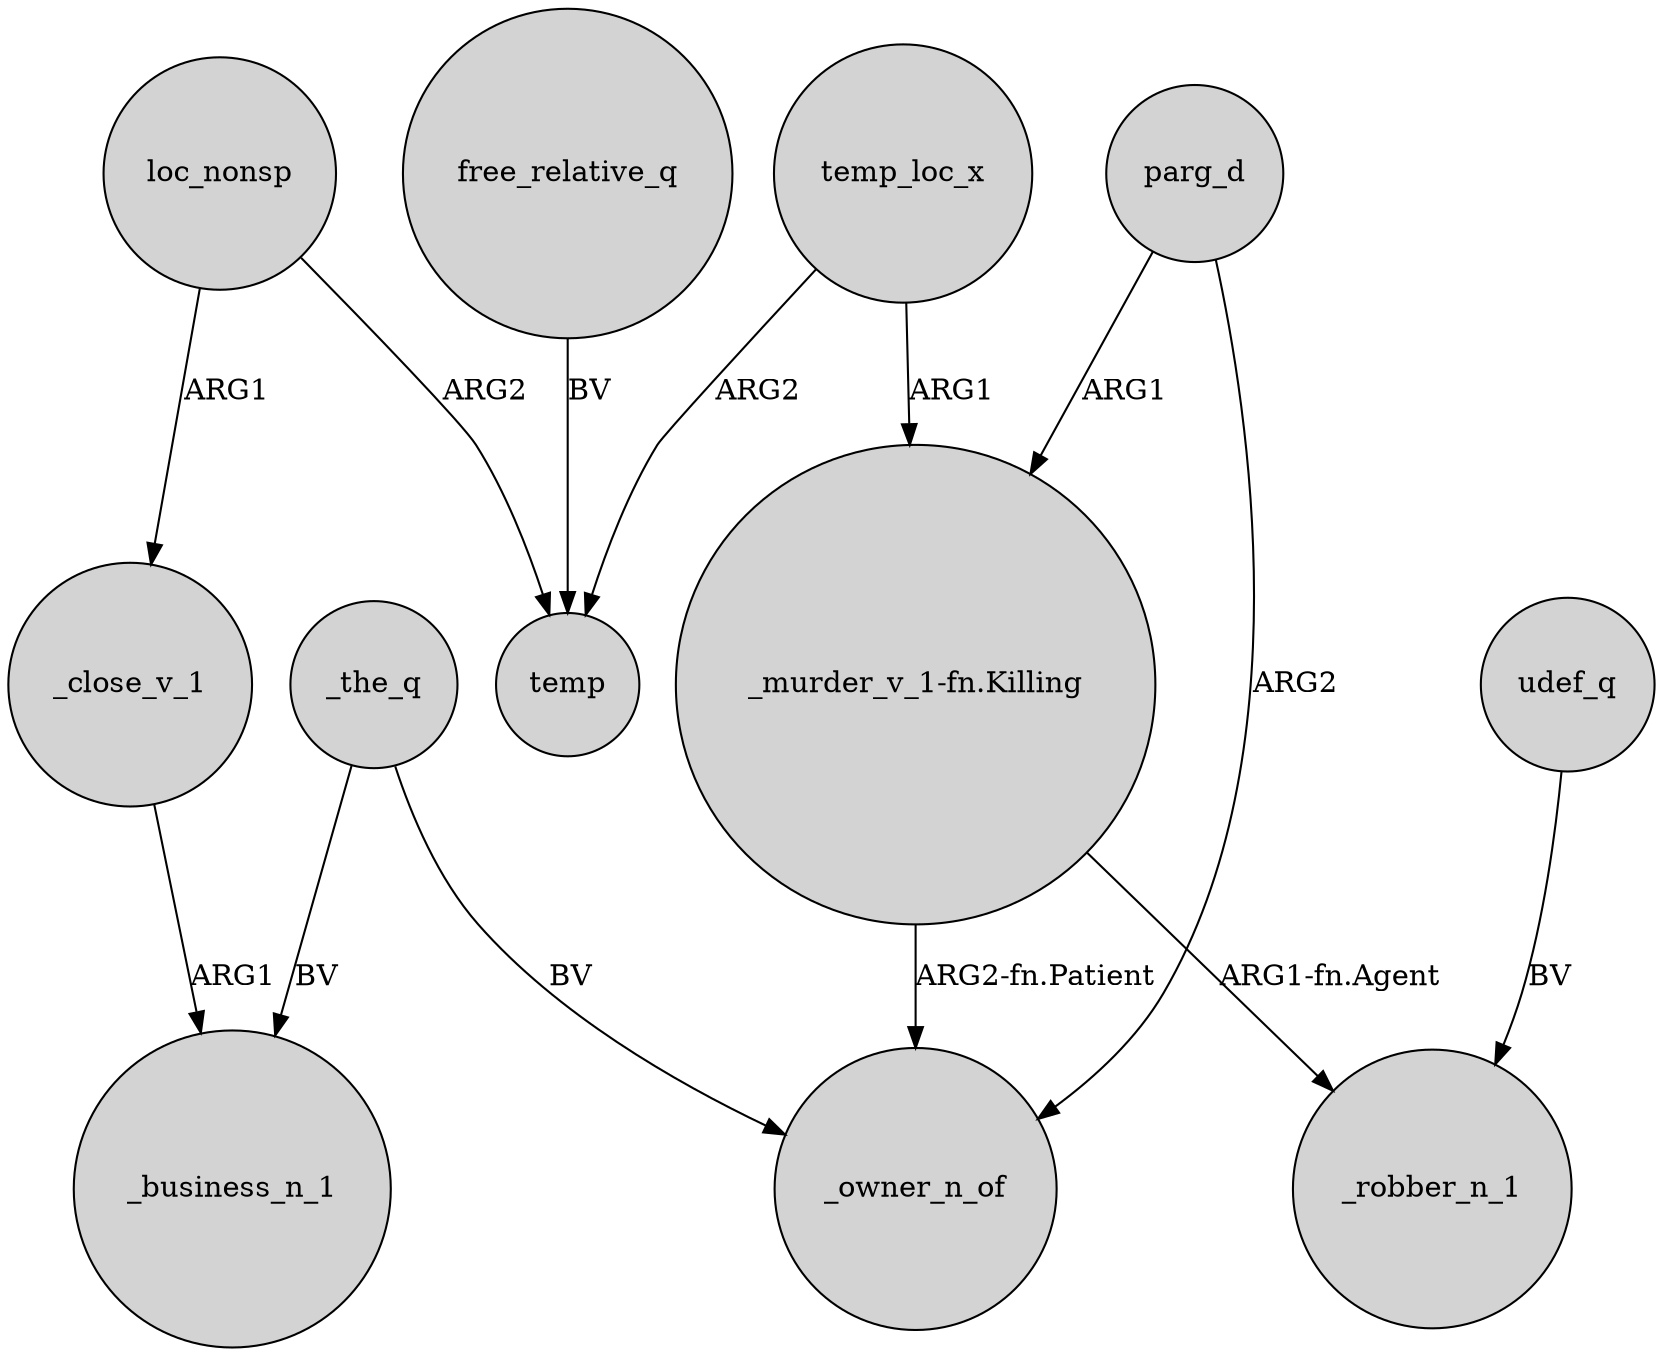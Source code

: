 digraph {
	node [shape=circle style=filled]
	loc_nonsp -> _close_v_1 [label=ARG1]
	"_murder_v_1-fn.Killing" -> _robber_n_1 [label="ARG1-fn.Agent"]
	_the_q -> _business_n_1 [label=BV]
	loc_nonsp -> temp [label=ARG2]
	temp_loc_x -> temp [label=ARG2]
	parg_d -> "_murder_v_1-fn.Killing" [label=ARG1]
	udef_q -> _robber_n_1 [label=BV]
	_close_v_1 -> _business_n_1 [label=ARG1]
	_the_q -> _owner_n_of [label=BV]
	"_murder_v_1-fn.Killing" -> _owner_n_of [label="ARG2-fn.Patient"]
	temp_loc_x -> "_murder_v_1-fn.Killing" [label=ARG1]
	free_relative_q -> temp [label=BV]
	parg_d -> _owner_n_of [label=ARG2]
}
